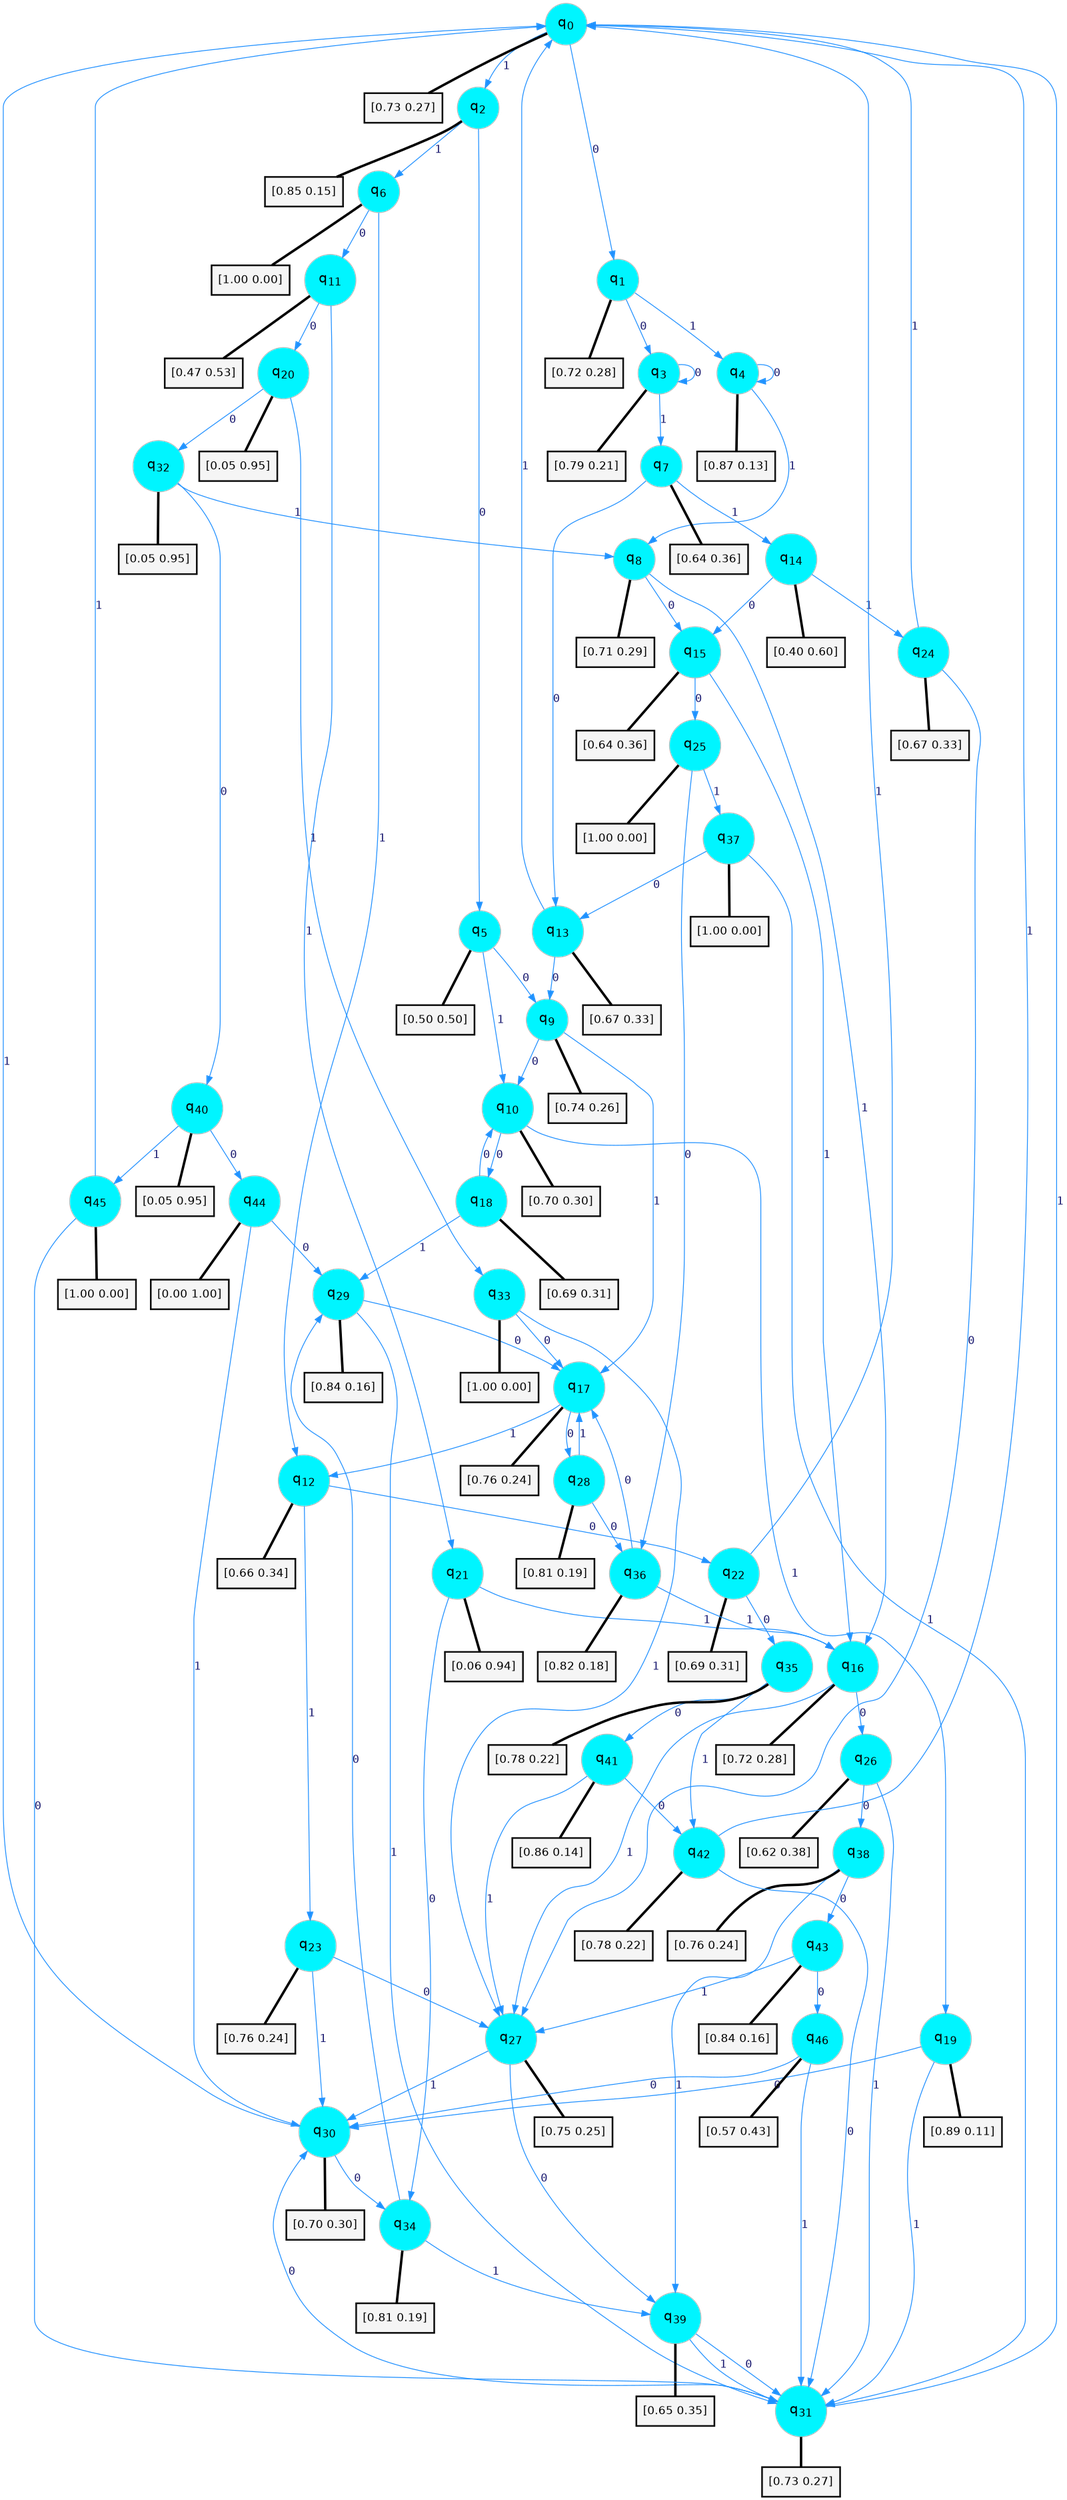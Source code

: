 digraph G {
graph [
bgcolor=transparent, dpi=300, rankdir=TD, size="40,25"];
node [
color=gray, fillcolor=turquoise1, fontcolor=black, fontname=Helvetica, fontsize=16, fontweight=bold, shape=circle, style=filled];
edge [
arrowsize=1, color=dodgerblue1, fontcolor=midnightblue, fontname=courier, fontweight=bold, penwidth=1, style=solid, weight=20];
0[label=<q<SUB>0</SUB>>];
1[label=<q<SUB>1</SUB>>];
2[label=<q<SUB>2</SUB>>];
3[label=<q<SUB>3</SUB>>];
4[label=<q<SUB>4</SUB>>];
5[label=<q<SUB>5</SUB>>];
6[label=<q<SUB>6</SUB>>];
7[label=<q<SUB>7</SUB>>];
8[label=<q<SUB>8</SUB>>];
9[label=<q<SUB>9</SUB>>];
10[label=<q<SUB>10</SUB>>];
11[label=<q<SUB>11</SUB>>];
12[label=<q<SUB>12</SUB>>];
13[label=<q<SUB>13</SUB>>];
14[label=<q<SUB>14</SUB>>];
15[label=<q<SUB>15</SUB>>];
16[label=<q<SUB>16</SUB>>];
17[label=<q<SUB>17</SUB>>];
18[label=<q<SUB>18</SUB>>];
19[label=<q<SUB>19</SUB>>];
20[label=<q<SUB>20</SUB>>];
21[label=<q<SUB>21</SUB>>];
22[label=<q<SUB>22</SUB>>];
23[label=<q<SUB>23</SUB>>];
24[label=<q<SUB>24</SUB>>];
25[label=<q<SUB>25</SUB>>];
26[label=<q<SUB>26</SUB>>];
27[label=<q<SUB>27</SUB>>];
28[label=<q<SUB>28</SUB>>];
29[label=<q<SUB>29</SUB>>];
30[label=<q<SUB>30</SUB>>];
31[label=<q<SUB>31</SUB>>];
32[label=<q<SUB>32</SUB>>];
33[label=<q<SUB>33</SUB>>];
34[label=<q<SUB>34</SUB>>];
35[label=<q<SUB>35</SUB>>];
36[label=<q<SUB>36</SUB>>];
37[label=<q<SUB>37</SUB>>];
38[label=<q<SUB>38</SUB>>];
39[label=<q<SUB>39</SUB>>];
40[label=<q<SUB>40</SUB>>];
41[label=<q<SUB>41</SUB>>];
42[label=<q<SUB>42</SUB>>];
43[label=<q<SUB>43</SUB>>];
44[label=<q<SUB>44</SUB>>];
45[label=<q<SUB>45</SUB>>];
46[label=<q<SUB>46</SUB>>];
47[label="[0.73 0.27]", shape=box,fontcolor=black, fontname=Helvetica, fontsize=14, penwidth=2, fillcolor=whitesmoke,color=black];
48[label="[0.72 0.28]", shape=box,fontcolor=black, fontname=Helvetica, fontsize=14, penwidth=2, fillcolor=whitesmoke,color=black];
49[label="[0.85 0.15]", shape=box,fontcolor=black, fontname=Helvetica, fontsize=14, penwidth=2, fillcolor=whitesmoke,color=black];
50[label="[0.79 0.21]", shape=box,fontcolor=black, fontname=Helvetica, fontsize=14, penwidth=2, fillcolor=whitesmoke,color=black];
51[label="[0.87 0.13]", shape=box,fontcolor=black, fontname=Helvetica, fontsize=14, penwidth=2, fillcolor=whitesmoke,color=black];
52[label="[0.50 0.50]", shape=box,fontcolor=black, fontname=Helvetica, fontsize=14, penwidth=2, fillcolor=whitesmoke,color=black];
53[label="[1.00 0.00]", shape=box,fontcolor=black, fontname=Helvetica, fontsize=14, penwidth=2, fillcolor=whitesmoke,color=black];
54[label="[0.64 0.36]", shape=box,fontcolor=black, fontname=Helvetica, fontsize=14, penwidth=2, fillcolor=whitesmoke,color=black];
55[label="[0.71 0.29]", shape=box,fontcolor=black, fontname=Helvetica, fontsize=14, penwidth=2, fillcolor=whitesmoke,color=black];
56[label="[0.74 0.26]", shape=box,fontcolor=black, fontname=Helvetica, fontsize=14, penwidth=2, fillcolor=whitesmoke,color=black];
57[label="[0.70 0.30]", shape=box,fontcolor=black, fontname=Helvetica, fontsize=14, penwidth=2, fillcolor=whitesmoke,color=black];
58[label="[0.47 0.53]", shape=box,fontcolor=black, fontname=Helvetica, fontsize=14, penwidth=2, fillcolor=whitesmoke,color=black];
59[label="[0.66 0.34]", shape=box,fontcolor=black, fontname=Helvetica, fontsize=14, penwidth=2, fillcolor=whitesmoke,color=black];
60[label="[0.67 0.33]", shape=box,fontcolor=black, fontname=Helvetica, fontsize=14, penwidth=2, fillcolor=whitesmoke,color=black];
61[label="[0.40 0.60]", shape=box,fontcolor=black, fontname=Helvetica, fontsize=14, penwidth=2, fillcolor=whitesmoke,color=black];
62[label="[0.64 0.36]", shape=box,fontcolor=black, fontname=Helvetica, fontsize=14, penwidth=2, fillcolor=whitesmoke,color=black];
63[label="[0.72 0.28]", shape=box,fontcolor=black, fontname=Helvetica, fontsize=14, penwidth=2, fillcolor=whitesmoke,color=black];
64[label="[0.76 0.24]", shape=box,fontcolor=black, fontname=Helvetica, fontsize=14, penwidth=2, fillcolor=whitesmoke,color=black];
65[label="[0.69 0.31]", shape=box,fontcolor=black, fontname=Helvetica, fontsize=14, penwidth=2, fillcolor=whitesmoke,color=black];
66[label="[0.89 0.11]", shape=box,fontcolor=black, fontname=Helvetica, fontsize=14, penwidth=2, fillcolor=whitesmoke,color=black];
67[label="[0.05 0.95]", shape=box,fontcolor=black, fontname=Helvetica, fontsize=14, penwidth=2, fillcolor=whitesmoke,color=black];
68[label="[0.06 0.94]", shape=box,fontcolor=black, fontname=Helvetica, fontsize=14, penwidth=2, fillcolor=whitesmoke,color=black];
69[label="[0.69 0.31]", shape=box,fontcolor=black, fontname=Helvetica, fontsize=14, penwidth=2, fillcolor=whitesmoke,color=black];
70[label="[0.76 0.24]", shape=box,fontcolor=black, fontname=Helvetica, fontsize=14, penwidth=2, fillcolor=whitesmoke,color=black];
71[label="[0.67 0.33]", shape=box,fontcolor=black, fontname=Helvetica, fontsize=14, penwidth=2, fillcolor=whitesmoke,color=black];
72[label="[1.00 0.00]", shape=box,fontcolor=black, fontname=Helvetica, fontsize=14, penwidth=2, fillcolor=whitesmoke,color=black];
73[label="[0.62 0.38]", shape=box,fontcolor=black, fontname=Helvetica, fontsize=14, penwidth=2, fillcolor=whitesmoke,color=black];
74[label="[0.75 0.25]", shape=box,fontcolor=black, fontname=Helvetica, fontsize=14, penwidth=2, fillcolor=whitesmoke,color=black];
75[label="[0.81 0.19]", shape=box,fontcolor=black, fontname=Helvetica, fontsize=14, penwidth=2, fillcolor=whitesmoke,color=black];
76[label="[0.84 0.16]", shape=box,fontcolor=black, fontname=Helvetica, fontsize=14, penwidth=2, fillcolor=whitesmoke,color=black];
77[label="[0.70 0.30]", shape=box,fontcolor=black, fontname=Helvetica, fontsize=14, penwidth=2, fillcolor=whitesmoke,color=black];
78[label="[0.73 0.27]", shape=box,fontcolor=black, fontname=Helvetica, fontsize=14, penwidth=2, fillcolor=whitesmoke,color=black];
79[label="[0.05 0.95]", shape=box,fontcolor=black, fontname=Helvetica, fontsize=14, penwidth=2, fillcolor=whitesmoke,color=black];
80[label="[1.00 0.00]", shape=box,fontcolor=black, fontname=Helvetica, fontsize=14, penwidth=2, fillcolor=whitesmoke,color=black];
81[label="[0.81 0.19]", shape=box,fontcolor=black, fontname=Helvetica, fontsize=14, penwidth=2, fillcolor=whitesmoke,color=black];
82[label="[0.78 0.22]", shape=box,fontcolor=black, fontname=Helvetica, fontsize=14, penwidth=2, fillcolor=whitesmoke,color=black];
83[label="[0.82 0.18]", shape=box,fontcolor=black, fontname=Helvetica, fontsize=14, penwidth=2, fillcolor=whitesmoke,color=black];
84[label="[1.00 0.00]", shape=box,fontcolor=black, fontname=Helvetica, fontsize=14, penwidth=2, fillcolor=whitesmoke,color=black];
85[label="[0.76 0.24]", shape=box,fontcolor=black, fontname=Helvetica, fontsize=14, penwidth=2, fillcolor=whitesmoke,color=black];
86[label="[0.65 0.35]", shape=box,fontcolor=black, fontname=Helvetica, fontsize=14, penwidth=2, fillcolor=whitesmoke,color=black];
87[label="[0.05 0.95]", shape=box,fontcolor=black, fontname=Helvetica, fontsize=14, penwidth=2, fillcolor=whitesmoke,color=black];
88[label="[0.86 0.14]", shape=box,fontcolor=black, fontname=Helvetica, fontsize=14, penwidth=2, fillcolor=whitesmoke,color=black];
89[label="[0.78 0.22]", shape=box,fontcolor=black, fontname=Helvetica, fontsize=14, penwidth=2, fillcolor=whitesmoke,color=black];
90[label="[0.84 0.16]", shape=box,fontcolor=black, fontname=Helvetica, fontsize=14, penwidth=2, fillcolor=whitesmoke,color=black];
91[label="[0.00 1.00]", shape=box,fontcolor=black, fontname=Helvetica, fontsize=14, penwidth=2, fillcolor=whitesmoke,color=black];
92[label="[1.00 0.00]", shape=box,fontcolor=black, fontname=Helvetica, fontsize=14, penwidth=2, fillcolor=whitesmoke,color=black];
93[label="[0.57 0.43]", shape=box,fontcolor=black, fontname=Helvetica, fontsize=14, penwidth=2, fillcolor=whitesmoke,color=black];
0->1 [label=0];
0->2 [label=1];
0->47 [arrowhead=none, penwidth=3,color=black];
1->3 [label=0];
1->4 [label=1];
1->48 [arrowhead=none, penwidth=3,color=black];
2->5 [label=0];
2->6 [label=1];
2->49 [arrowhead=none, penwidth=3,color=black];
3->3 [label=0];
3->7 [label=1];
3->50 [arrowhead=none, penwidth=3,color=black];
4->4 [label=0];
4->8 [label=1];
4->51 [arrowhead=none, penwidth=3,color=black];
5->9 [label=0];
5->10 [label=1];
5->52 [arrowhead=none, penwidth=3,color=black];
6->11 [label=0];
6->12 [label=1];
6->53 [arrowhead=none, penwidth=3,color=black];
7->13 [label=0];
7->14 [label=1];
7->54 [arrowhead=none, penwidth=3,color=black];
8->15 [label=0];
8->16 [label=1];
8->55 [arrowhead=none, penwidth=3,color=black];
9->10 [label=0];
9->17 [label=1];
9->56 [arrowhead=none, penwidth=3,color=black];
10->18 [label=0];
10->19 [label=1];
10->57 [arrowhead=none, penwidth=3,color=black];
11->20 [label=0];
11->21 [label=1];
11->58 [arrowhead=none, penwidth=3,color=black];
12->22 [label=0];
12->23 [label=1];
12->59 [arrowhead=none, penwidth=3,color=black];
13->9 [label=0];
13->0 [label=1];
13->60 [arrowhead=none, penwidth=3,color=black];
14->15 [label=0];
14->24 [label=1];
14->61 [arrowhead=none, penwidth=3,color=black];
15->25 [label=0];
15->16 [label=1];
15->62 [arrowhead=none, penwidth=3,color=black];
16->26 [label=0];
16->27 [label=1];
16->63 [arrowhead=none, penwidth=3,color=black];
17->28 [label=0];
17->12 [label=1];
17->64 [arrowhead=none, penwidth=3,color=black];
18->10 [label=0];
18->29 [label=1];
18->65 [arrowhead=none, penwidth=3,color=black];
19->30 [label=0];
19->31 [label=1];
19->66 [arrowhead=none, penwidth=3,color=black];
20->32 [label=0];
20->33 [label=1];
20->67 [arrowhead=none, penwidth=3,color=black];
21->34 [label=0];
21->16 [label=1];
21->68 [arrowhead=none, penwidth=3,color=black];
22->35 [label=0];
22->0 [label=1];
22->69 [arrowhead=none, penwidth=3,color=black];
23->27 [label=0];
23->30 [label=1];
23->70 [arrowhead=none, penwidth=3,color=black];
24->27 [label=0];
24->0 [label=1];
24->71 [arrowhead=none, penwidth=3,color=black];
25->36 [label=0];
25->37 [label=1];
25->72 [arrowhead=none, penwidth=3,color=black];
26->38 [label=0];
26->31 [label=1];
26->73 [arrowhead=none, penwidth=3,color=black];
27->39 [label=0];
27->30 [label=1];
27->74 [arrowhead=none, penwidth=3,color=black];
28->36 [label=0];
28->17 [label=1];
28->75 [arrowhead=none, penwidth=3,color=black];
29->17 [label=0];
29->31 [label=1];
29->76 [arrowhead=none, penwidth=3,color=black];
30->34 [label=0];
30->0 [label=1];
30->77 [arrowhead=none, penwidth=3,color=black];
31->30 [label=0];
31->0 [label=1];
31->78 [arrowhead=none, penwidth=3,color=black];
32->40 [label=0];
32->8 [label=1];
32->79 [arrowhead=none, penwidth=3,color=black];
33->17 [label=0];
33->27 [label=1];
33->80 [arrowhead=none, penwidth=3,color=black];
34->29 [label=0];
34->39 [label=1];
34->81 [arrowhead=none, penwidth=3,color=black];
35->41 [label=0];
35->42 [label=1];
35->82 [arrowhead=none, penwidth=3,color=black];
36->17 [label=0];
36->16 [label=1];
36->83 [arrowhead=none, penwidth=3,color=black];
37->13 [label=0];
37->31 [label=1];
37->84 [arrowhead=none, penwidth=3,color=black];
38->43 [label=0];
38->39 [label=1];
38->85 [arrowhead=none, penwidth=3,color=black];
39->31 [label=0];
39->31 [label=1];
39->86 [arrowhead=none, penwidth=3,color=black];
40->44 [label=0];
40->45 [label=1];
40->87 [arrowhead=none, penwidth=3,color=black];
41->42 [label=0];
41->27 [label=1];
41->88 [arrowhead=none, penwidth=3,color=black];
42->31 [label=0];
42->0 [label=1];
42->89 [arrowhead=none, penwidth=3,color=black];
43->46 [label=0];
43->27 [label=1];
43->90 [arrowhead=none, penwidth=3,color=black];
44->29 [label=0];
44->30 [label=1];
44->91 [arrowhead=none, penwidth=3,color=black];
45->31 [label=0];
45->0 [label=1];
45->92 [arrowhead=none, penwidth=3,color=black];
46->30 [label=0];
46->31 [label=1];
46->93 [arrowhead=none, penwidth=3,color=black];
}
